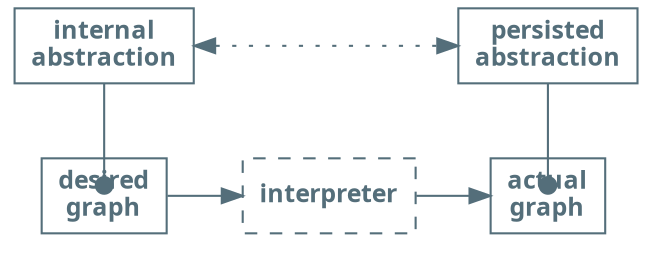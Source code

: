 digraph G {
    bgcolor=transparent
    concentrate=true
    edge [color="#546e7a"]
    fontcolor="#546e7a"
    fontname="JetBrains Mono bold"
    fontsize=12
    node [
        color="#546e7a"
        fontcolor="#546e7a"
        fontname="JetBrains Mono bold"
        fontsize=12
        shape=rectangle
    ]
    nodesep=0.5
    rankdir=BT

    input_abstraction [label="internal\nabstraction"]
    input [label="desired\ngraph"]
    interpreter [style=dashed]
    output [label="actual\ngraph"]
    output_abstraction [label="persisted\nabstraction"]

    input:c -> input_abstraction [arrowtail=dot dir=back tailclip=false]
    output_abstraction -> input_abstraction [
        color="#546e7a"
        constraint=false
        dir=both
        style=dotted
    ]
    subgraph cluster {
        color=invis
        rank=same

        {
            input -> interpreter
            interpreter -> output
        }
    }
    output:c -> output_abstraction [arrowtail=dot dir=back tailclip=false]
}
